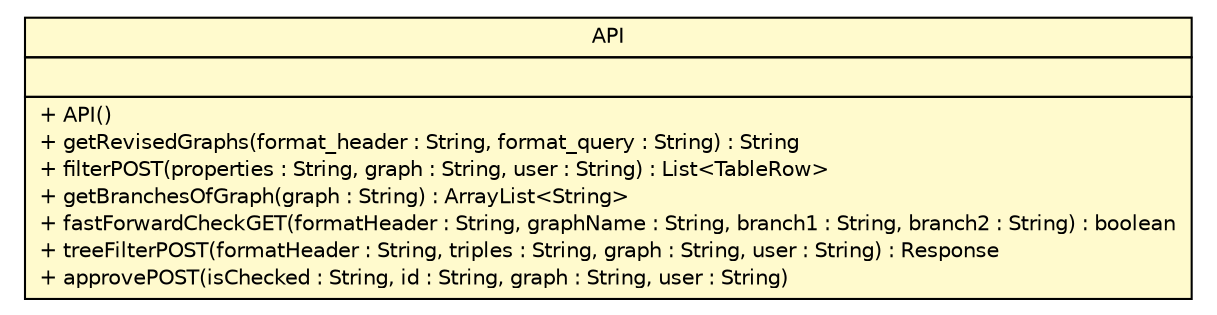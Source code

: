#!/usr/local/bin/dot
#
# Class diagram 
# Generated by UMLGraph version R5_6-24-gf6e263 (http://www.umlgraph.org/)
#

digraph G {
	edge [fontname="Helvetica",fontsize=10,labelfontname="Helvetica",labelfontsize=10];
	node [fontname="Helvetica",fontsize=10,shape=plaintext];
	nodesep=0.25;
	ranksep=0.5;
	// de.tud.plt.r43ples.webservice.API
	c1070 [label=<<table title="de.tud.plt.r43ples.webservice.API" border="0" cellborder="1" cellspacing="0" cellpadding="2" port="p" bgcolor="lemonChiffon" href="./API.html">
		<tr><td><table border="0" cellspacing="0" cellpadding="1">
<tr><td align="center" balign="center"> API </td></tr>
		</table></td></tr>
		<tr><td><table border="0" cellspacing="0" cellpadding="1">
<tr><td align="left" balign="left">  </td></tr>
		</table></td></tr>
		<tr><td><table border="0" cellspacing="0" cellpadding="1">
<tr><td align="left" balign="left"> + API() </td></tr>
<tr><td align="left" balign="left"> + getRevisedGraphs(format_header : String, format_query : String) : String </td></tr>
<tr><td align="left" balign="left"> + filterPOST(properties : String, graph : String, user : String) : List&lt;TableRow&gt; </td></tr>
<tr><td align="left" balign="left"> + getBranchesOfGraph(graph : String) : ArrayList&lt;String&gt; </td></tr>
<tr><td align="left" balign="left"> + fastForwardCheckGET(formatHeader : String, graphName : String, branch1 : String, branch2 : String) : boolean </td></tr>
<tr><td align="left" balign="left"> + treeFilterPOST(formatHeader : String, triples : String, graph : String, user : String) : Response </td></tr>
<tr><td align="left" balign="left"> + approvePOST(isChecked : String, id : String, graph : String, user : String) </td></tr>
		</table></td></tr>
		</table>>, URL="./API.html", fontname="Helvetica", fontcolor="black", fontsize=10.0];
}

